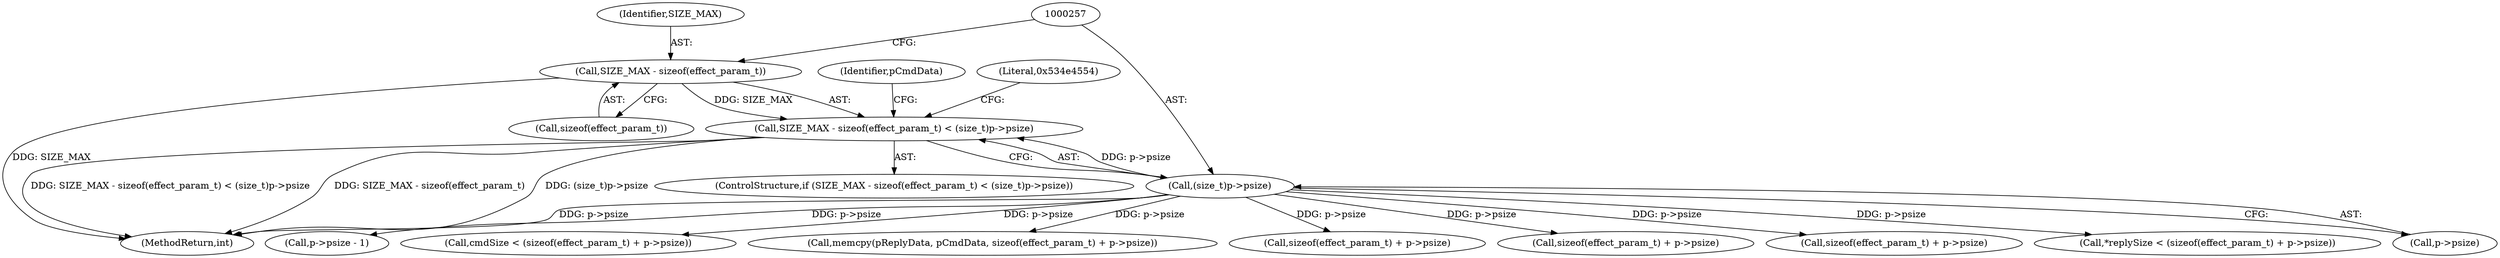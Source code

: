 digraph "0_Android_f490fc335772a9b14e78997486f4a572b0594c04_0@API" {
"1000251" [label="(Call,SIZE_MAX - sizeof(effect_param_t) < (size_t)p->psize)"];
"1000252" [label="(Call,SIZE_MAX - sizeof(effect_param_t))"];
"1000256" [label="(Call,(size_t)p->psize)"];
"1000281" [label="(Call,sizeof(effect_param_t) + p->psize)"];
"1000295" [label="(Call,*replySize < (sizeof(effect_param_t) + p->psize))"];
"1000258" [label="(Call,p->psize)"];
"1000330" [label="(Call,p->psize - 1)"];
"1000252" [label="(Call,SIZE_MAX - sizeof(effect_param_t))"];
"1000253" [label="(Identifier,SIZE_MAX)"];
"1000254" [label="(Call,sizeof(effect_param_t))"];
"1000279" [label="(Call,cmdSize < (sizeof(effect_param_t) + p->psize))"];
"1000251" [label="(Call,SIZE_MAX - sizeof(effect_param_t) < (size_t)p->psize)"];
"1000688" [label="(MethodReturn,int)"];
"1000256" [label="(Call,(size_t)p->psize)"];
"1000310" [label="(Call,memcpy(pReplyData, pCmdData, sizeof(effect_param_t) + p->psize))"];
"1000250" [label="(ControlStructure,if (SIZE_MAX - sizeof(effect_param_t) < (size_t)p->psize))"];
"1000313" [label="(Call,sizeof(effect_param_t) + p->psize)"];
"1000298" [label="(Call,sizeof(effect_param_t) + p->psize)"];
"1000263" [label="(Literal,0x534e4554)"];
"1000271" [label="(Identifier,pCmdData)"];
"1000251" -> "1000250"  [label="AST: "];
"1000251" -> "1000256"  [label="CFG: "];
"1000252" -> "1000251"  [label="AST: "];
"1000256" -> "1000251"  [label="AST: "];
"1000263" -> "1000251"  [label="CFG: "];
"1000271" -> "1000251"  [label="CFG: "];
"1000251" -> "1000688"  [label="DDG: SIZE_MAX - sizeof(effect_param_t) < (size_t)p->psize"];
"1000251" -> "1000688"  [label="DDG: SIZE_MAX - sizeof(effect_param_t)"];
"1000251" -> "1000688"  [label="DDG: (size_t)p->psize"];
"1000252" -> "1000251"  [label="DDG: SIZE_MAX"];
"1000256" -> "1000251"  [label="DDG: p->psize"];
"1000252" -> "1000254"  [label="CFG: "];
"1000253" -> "1000252"  [label="AST: "];
"1000254" -> "1000252"  [label="AST: "];
"1000257" -> "1000252"  [label="CFG: "];
"1000252" -> "1000688"  [label="DDG: SIZE_MAX"];
"1000256" -> "1000258"  [label="CFG: "];
"1000257" -> "1000256"  [label="AST: "];
"1000258" -> "1000256"  [label="AST: "];
"1000256" -> "1000688"  [label="DDG: p->psize"];
"1000256" -> "1000279"  [label="DDG: p->psize"];
"1000256" -> "1000281"  [label="DDG: p->psize"];
"1000256" -> "1000295"  [label="DDG: p->psize"];
"1000256" -> "1000298"  [label="DDG: p->psize"];
"1000256" -> "1000310"  [label="DDG: p->psize"];
"1000256" -> "1000313"  [label="DDG: p->psize"];
"1000256" -> "1000330"  [label="DDG: p->psize"];
}
